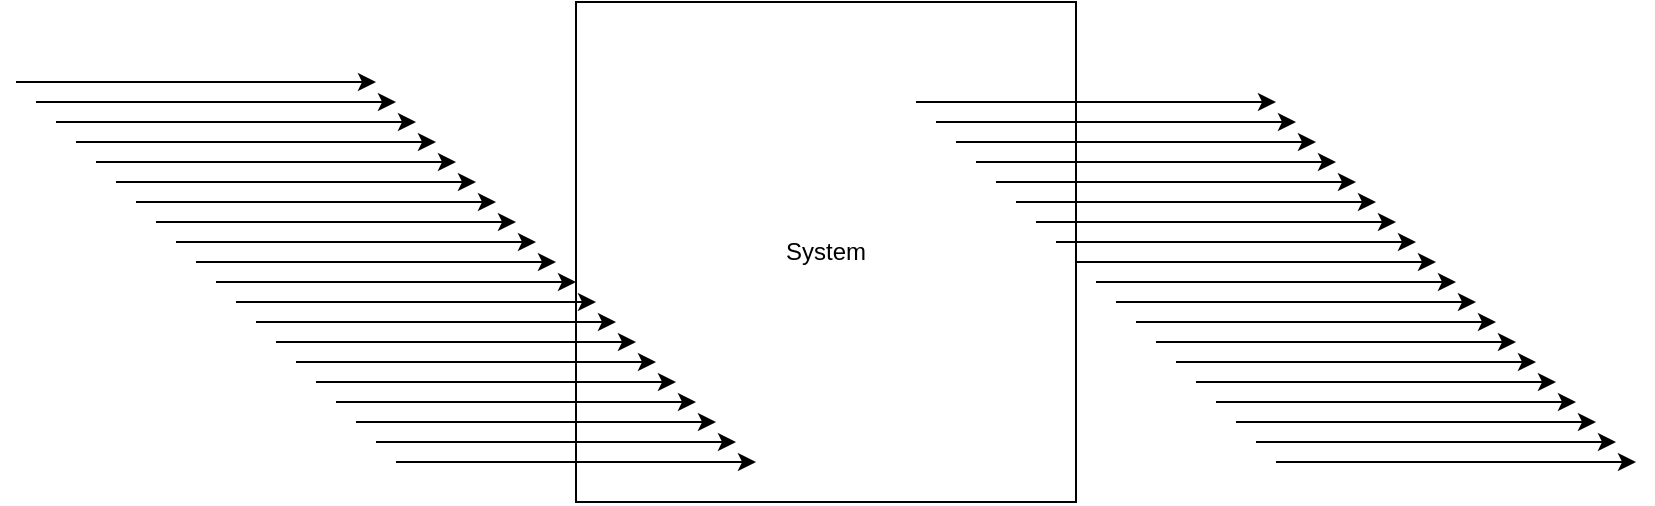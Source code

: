 <mxfile version="13.7.9" type="github">
  <diagram id="ffyq33YK6baQifFhGJ2l" name="Page-1">
    <mxGraphModel dx="1129" dy="672" grid="1" gridSize="10" guides="1" tooltips="1" connect="1" arrows="1" fold="1" page="1" pageScale="1" pageWidth="850" pageHeight="1100" math="0" shadow="0">
      <root>
        <mxCell id="0" />
        <mxCell id="1" parent="0" />
        <mxCell id="jiRiJnq25yYsJu8a-V5x-1" value="System" style="whiteSpace=wrap;html=1;aspect=fixed;direction=north;perimeter=hexagonPerimeter2;" vertex="1" parent="1">
          <mxGeometry x="490" y="270" width="250" height="250" as="geometry" />
        </mxCell>
        <mxCell id="jiRiJnq25yYsJu8a-V5x-2" value="" style="endArrow=classic;html=1;" edge="1" parent="1">
          <mxGeometry width="50" height="50" relative="1" as="geometry">
            <mxPoint x="210" y="310" as="sourcePoint" />
            <mxPoint x="390" y="310" as="targetPoint" />
          </mxGeometry>
        </mxCell>
        <mxCell id="jiRiJnq25yYsJu8a-V5x-3" value="" style="endArrow=classic;html=1;" edge="1" parent="1">
          <mxGeometry width="50" height="50" relative="1" as="geometry">
            <mxPoint x="220" y="320.0" as="sourcePoint" />
            <mxPoint x="400" y="320.0" as="targetPoint" />
          </mxGeometry>
        </mxCell>
        <mxCell id="jiRiJnq25yYsJu8a-V5x-4" value="" style="endArrow=classic;html=1;" edge="1" parent="1">
          <mxGeometry width="50" height="50" relative="1" as="geometry">
            <mxPoint x="230" y="330.0" as="sourcePoint" />
            <mxPoint x="410" y="330.0" as="targetPoint" />
          </mxGeometry>
        </mxCell>
        <mxCell id="jiRiJnq25yYsJu8a-V5x-5" value="" style="endArrow=classic;html=1;" edge="1" parent="1">
          <mxGeometry width="50" height="50" relative="1" as="geometry">
            <mxPoint x="240" y="340.0" as="sourcePoint" />
            <mxPoint x="420" y="340.0" as="targetPoint" />
          </mxGeometry>
        </mxCell>
        <mxCell id="jiRiJnq25yYsJu8a-V5x-6" value="" style="endArrow=classic;html=1;" edge="1" parent="1">
          <mxGeometry width="50" height="50" relative="1" as="geometry">
            <mxPoint x="250" y="350.0" as="sourcePoint" />
            <mxPoint x="430" y="350.0" as="targetPoint" />
          </mxGeometry>
        </mxCell>
        <mxCell id="jiRiJnq25yYsJu8a-V5x-7" value="" style="endArrow=classic;html=1;" edge="1" parent="1">
          <mxGeometry width="50" height="50" relative="1" as="geometry">
            <mxPoint x="260" y="360.0" as="sourcePoint" />
            <mxPoint x="440" y="360.0" as="targetPoint" />
          </mxGeometry>
        </mxCell>
        <mxCell id="jiRiJnq25yYsJu8a-V5x-8" value="" style="endArrow=classic;html=1;" edge="1" parent="1">
          <mxGeometry width="50" height="50" relative="1" as="geometry">
            <mxPoint x="270" y="370.0" as="sourcePoint" />
            <mxPoint x="450" y="370.0" as="targetPoint" />
          </mxGeometry>
        </mxCell>
        <mxCell id="jiRiJnq25yYsJu8a-V5x-9" value="" style="endArrow=classic;html=1;" edge="1" parent="1">
          <mxGeometry width="50" height="50" relative="1" as="geometry">
            <mxPoint x="280" y="380.0" as="sourcePoint" />
            <mxPoint x="460" y="380.0" as="targetPoint" />
          </mxGeometry>
        </mxCell>
        <mxCell id="jiRiJnq25yYsJu8a-V5x-10" value="" style="endArrow=classic;html=1;" edge="1" parent="1">
          <mxGeometry width="50" height="50" relative="1" as="geometry">
            <mxPoint x="290" y="390.0" as="sourcePoint" />
            <mxPoint x="470" y="390.0" as="targetPoint" />
          </mxGeometry>
        </mxCell>
        <mxCell id="jiRiJnq25yYsJu8a-V5x-11" value="" style="endArrow=classic;html=1;" edge="1" parent="1">
          <mxGeometry width="50" height="50" relative="1" as="geometry">
            <mxPoint x="300" y="400.0" as="sourcePoint" />
            <mxPoint x="480" y="400.0" as="targetPoint" />
          </mxGeometry>
        </mxCell>
        <mxCell id="jiRiJnq25yYsJu8a-V5x-12" value="" style="endArrow=classic;html=1;" edge="1" parent="1">
          <mxGeometry width="50" height="50" relative="1" as="geometry">
            <mxPoint x="310" y="410.0" as="sourcePoint" />
            <mxPoint x="490" y="410.0" as="targetPoint" />
          </mxGeometry>
        </mxCell>
        <mxCell id="jiRiJnq25yYsJu8a-V5x-13" value="" style="endArrow=classic;html=1;" edge="1" parent="1">
          <mxGeometry width="50" height="50" relative="1" as="geometry">
            <mxPoint x="320" y="420.0" as="sourcePoint" />
            <mxPoint x="500" y="420.0" as="targetPoint" />
          </mxGeometry>
        </mxCell>
        <mxCell id="jiRiJnq25yYsJu8a-V5x-14" value="" style="endArrow=classic;html=1;" edge="1" parent="1">
          <mxGeometry width="50" height="50" relative="1" as="geometry">
            <mxPoint x="330" y="430.0" as="sourcePoint" />
            <mxPoint x="510" y="430.0" as="targetPoint" />
          </mxGeometry>
        </mxCell>
        <mxCell id="jiRiJnq25yYsJu8a-V5x-15" value="" style="endArrow=classic;html=1;" edge="1" parent="1">
          <mxGeometry width="50" height="50" relative="1" as="geometry">
            <mxPoint x="340" y="440.0" as="sourcePoint" />
            <mxPoint x="520" y="440.0" as="targetPoint" />
          </mxGeometry>
        </mxCell>
        <mxCell id="jiRiJnq25yYsJu8a-V5x-16" value="" style="endArrow=classic;html=1;" edge="1" parent="1">
          <mxGeometry width="50" height="50" relative="1" as="geometry">
            <mxPoint x="350" y="450.0" as="sourcePoint" />
            <mxPoint x="530" y="450.0" as="targetPoint" />
          </mxGeometry>
        </mxCell>
        <mxCell id="jiRiJnq25yYsJu8a-V5x-17" value="" style="endArrow=classic;html=1;" edge="1" parent="1">
          <mxGeometry width="50" height="50" relative="1" as="geometry">
            <mxPoint x="360" y="460.0" as="sourcePoint" />
            <mxPoint x="540" y="460.0" as="targetPoint" />
          </mxGeometry>
        </mxCell>
        <mxCell id="jiRiJnq25yYsJu8a-V5x-18" value="" style="endArrow=classic;html=1;" edge="1" parent="1">
          <mxGeometry width="50" height="50" relative="1" as="geometry">
            <mxPoint x="370" y="470.0" as="sourcePoint" />
            <mxPoint x="550" y="470.0" as="targetPoint" />
          </mxGeometry>
        </mxCell>
        <mxCell id="jiRiJnq25yYsJu8a-V5x-19" value="" style="endArrow=classic;html=1;" edge="1" parent="1">
          <mxGeometry width="50" height="50" relative="1" as="geometry">
            <mxPoint x="380" y="480.0" as="sourcePoint" />
            <mxPoint x="560" y="480.0" as="targetPoint" />
          </mxGeometry>
        </mxCell>
        <mxCell id="jiRiJnq25yYsJu8a-V5x-20" value="" style="endArrow=classic;html=1;" edge="1" parent="1">
          <mxGeometry width="50" height="50" relative="1" as="geometry">
            <mxPoint x="390" y="490.0" as="sourcePoint" />
            <mxPoint x="570" y="490.0" as="targetPoint" />
          </mxGeometry>
        </mxCell>
        <mxCell id="jiRiJnq25yYsJu8a-V5x-21" value="" style="endArrow=classic;html=1;" edge="1" parent="1">
          <mxGeometry width="50" height="50" relative="1" as="geometry">
            <mxPoint x="400" y="500.0" as="sourcePoint" />
            <mxPoint x="580" y="500.0" as="targetPoint" />
          </mxGeometry>
        </mxCell>
        <mxCell id="jiRiJnq25yYsJu8a-V5x-22" value="" style="endArrow=classic;html=1;" edge="1" parent="1">
          <mxGeometry width="50" height="50" relative="1" as="geometry">
            <mxPoint x="660" y="320.0" as="sourcePoint" />
            <mxPoint x="840" y="320.0" as="targetPoint" />
          </mxGeometry>
        </mxCell>
        <mxCell id="jiRiJnq25yYsJu8a-V5x-23" value="" style="endArrow=classic;html=1;" edge="1" parent="1">
          <mxGeometry width="50" height="50" relative="1" as="geometry">
            <mxPoint x="670.0" y="330.0" as="sourcePoint" />
            <mxPoint x="850.0" y="330.0" as="targetPoint" />
          </mxGeometry>
        </mxCell>
        <mxCell id="jiRiJnq25yYsJu8a-V5x-24" value="" style="endArrow=classic;html=1;" edge="1" parent="1">
          <mxGeometry width="50" height="50" relative="1" as="geometry">
            <mxPoint x="680.0" y="340.0" as="sourcePoint" />
            <mxPoint x="860.0" y="340.0" as="targetPoint" />
          </mxGeometry>
        </mxCell>
        <mxCell id="jiRiJnq25yYsJu8a-V5x-25" value="" style="endArrow=classic;html=1;" edge="1" parent="1">
          <mxGeometry width="50" height="50" relative="1" as="geometry">
            <mxPoint x="690.0" y="350.0" as="sourcePoint" />
            <mxPoint x="870.0" y="350.0" as="targetPoint" />
          </mxGeometry>
        </mxCell>
        <mxCell id="jiRiJnq25yYsJu8a-V5x-26" value="" style="endArrow=classic;html=1;" edge="1" parent="1">
          <mxGeometry width="50" height="50" relative="1" as="geometry">
            <mxPoint x="700.0" y="360.0" as="sourcePoint" />
            <mxPoint x="880.0" y="360.0" as="targetPoint" />
          </mxGeometry>
        </mxCell>
        <mxCell id="jiRiJnq25yYsJu8a-V5x-27" value="" style="endArrow=classic;html=1;" edge="1" parent="1">
          <mxGeometry width="50" height="50" relative="1" as="geometry">
            <mxPoint x="710.0" y="370.0" as="sourcePoint" />
            <mxPoint x="890.0" y="370.0" as="targetPoint" />
          </mxGeometry>
        </mxCell>
        <mxCell id="jiRiJnq25yYsJu8a-V5x-28" value="" style="endArrow=classic;html=1;" edge="1" parent="1">
          <mxGeometry width="50" height="50" relative="1" as="geometry">
            <mxPoint x="720.0" y="380.0" as="sourcePoint" />
            <mxPoint x="900.0" y="380.0" as="targetPoint" />
          </mxGeometry>
        </mxCell>
        <mxCell id="jiRiJnq25yYsJu8a-V5x-29" value="" style="endArrow=classic;html=1;" edge="1" parent="1">
          <mxGeometry width="50" height="50" relative="1" as="geometry">
            <mxPoint x="730.0" y="390.0" as="sourcePoint" />
            <mxPoint x="910.0" y="390.0" as="targetPoint" />
          </mxGeometry>
        </mxCell>
        <mxCell id="jiRiJnq25yYsJu8a-V5x-30" value="" style="endArrow=classic;html=1;" edge="1" parent="1">
          <mxGeometry width="50" height="50" relative="1" as="geometry">
            <mxPoint x="740.0" y="400.0" as="sourcePoint" />
            <mxPoint x="920.0" y="400.0" as="targetPoint" />
          </mxGeometry>
        </mxCell>
        <mxCell id="jiRiJnq25yYsJu8a-V5x-31" value="" style="endArrow=classic;html=1;" edge="1" parent="1">
          <mxGeometry width="50" height="50" relative="1" as="geometry">
            <mxPoint x="750.0" y="410.0" as="sourcePoint" />
            <mxPoint x="930.0" y="410.0" as="targetPoint" />
          </mxGeometry>
        </mxCell>
        <mxCell id="jiRiJnq25yYsJu8a-V5x-32" value="" style="endArrow=classic;html=1;" edge="1" parent="1">
          <mxGeometry width="50" height="50" relative="1" as="geometry">
            <mxPoint x="760.0" y="420.0" as="sourcePoint" />
            <mxPoint x="940.0" y="420.0" as="targetPoint" />
          </mxGeometry>
        </mxCell>
        <mxCell id="jiRiJnq25yYsJu8a-V5x-33" value="" style="endArrow=classic;html=1;" edge="1" parent="1">
          <mxGeometry width="50" height="50" relative="1" as="geometry">
            <mxPoint x="770.0" y="430.0" as="sourcePoint" />
            <mxPoint x="950.0" y="430.0" as="targetPoint" />
          </mxGeometry>
        </mxCell>
        <mxCell id="jiRiJnq25yYsJu8a-V5x-34" value="" style="endArrow=classic;html=1;" edge="1" parent="1">
          <mxGeometry width="50" height="50" relative="1" as="geometry">
            <mxPoint x="780.0" y="440.0" as="sourcePoint" />
            <mxPoint x="960.0" y="440.0" as="targetPoint" />
          </mxGeometry>
        </mxCell>
        <mxCell id="jiRiJnq25yYsJu8a-V5x-35" value="" style="endArrow=classic;html=1;" edge="1" parent="1">
          <mxGeometry width="50" height="50" relative="1" as="geometry">
            <mxPoint x="790.0" y="450.0" as="sourcePoint" />
            <mxPoint x="970.0" y="450.0" as="targetPoint" />
          </mxGeometry>
        </mxCell>
        <mxCell id="jiRiJnq25yYsJu8a-V5x-36" value="" style="endArrow=classic;html=1;" edge="1" parent="1">
          <mxGeometry width="50" height="50" relative="1" as="geometry">
            <mxPoint x="800.0" y="460.0" as="sourcePoint" />
            <mxPoint x="980.0" y="460.0" as="targetPoint" />
          </mxGeometry>
        </mxCell>
        <mxCell id="jiRiJnq25yYsJu8a-V5x-37" value="" style="endArrow=classic;html=1;" edge="1" parent="1">
          <mxGeometry width="50" height="50" relative="1" as="geometry">
            <mxPoint x="810.0" y="470.0" as="sourcePoint" />
            <mxPoint x="990.0" y="470.0" as="targetPoint" />
          </mxGeometry>
        </mxCell>
        <mxCell id="jiRiJnq25yYsJu8a-V5x-38" value="" style="endArrow=classic;html=1;" edge="1" parent="1">
          <mxGeometry width="50" height="50" relative="1" as="geometry">
            <mxPoint x="820.0" y="480.0" as="sourcePoint" />
            <mxPoint x="1000.0" y="480.0" as="targetPoint" />
          </mxGeometry>
        </mxCell>
        <mxCell id="jiRiJnq25yYsJu8a-V5x-39" value="" style="endArrow=classic;html=1;" edge="1" parent="1">
          <mxGeometry width="50" height="50" relative="1" as="geometry">
            <mxPoint x="830.0" y="490.0" as="sourcePoint" />
            <mxPoint x="1010.0" y="490.0" as="targetPoint" />
          </mxGeometry>
        </mxCell>
        <mxCell id="jiRiJnq25yYsJu8a-V5x-40" value="" style="endArrow=classic;html=1;" edge="1" parent="1">
          <mxGeometry width="50" height="50" relative="1" as="geometry">
            <mxPoint x="840.0" y="500.0" as="sourcePoint" />
            <mxPoint x="1020.0" y="500.0" as="targetPoint" />
          </mxGeometry>
        </mxCell>
      </root>
    </mxGraphModel>
  </diagram>
</mxfile>
